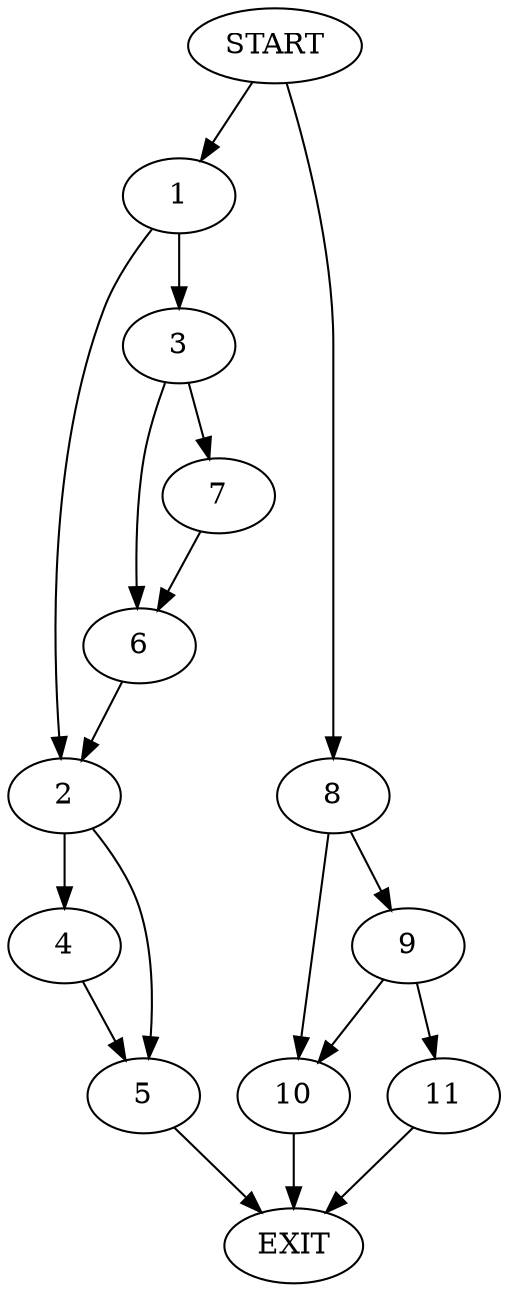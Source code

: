 digraph {
0 [label="START"]
12 [label="EXIT"]
0 -> 1
1 -> 2
1 -> 3
2 -> 4
2 -> 5
3 -> 6
3 -> 7
6 -> 2
7 -> 6
0 -> 8
8 -> 9
8 -> 10
9 -> 11
9 -> 10
10 -> 12
11 -> 12
5 -> 12
4 -> 5
}
